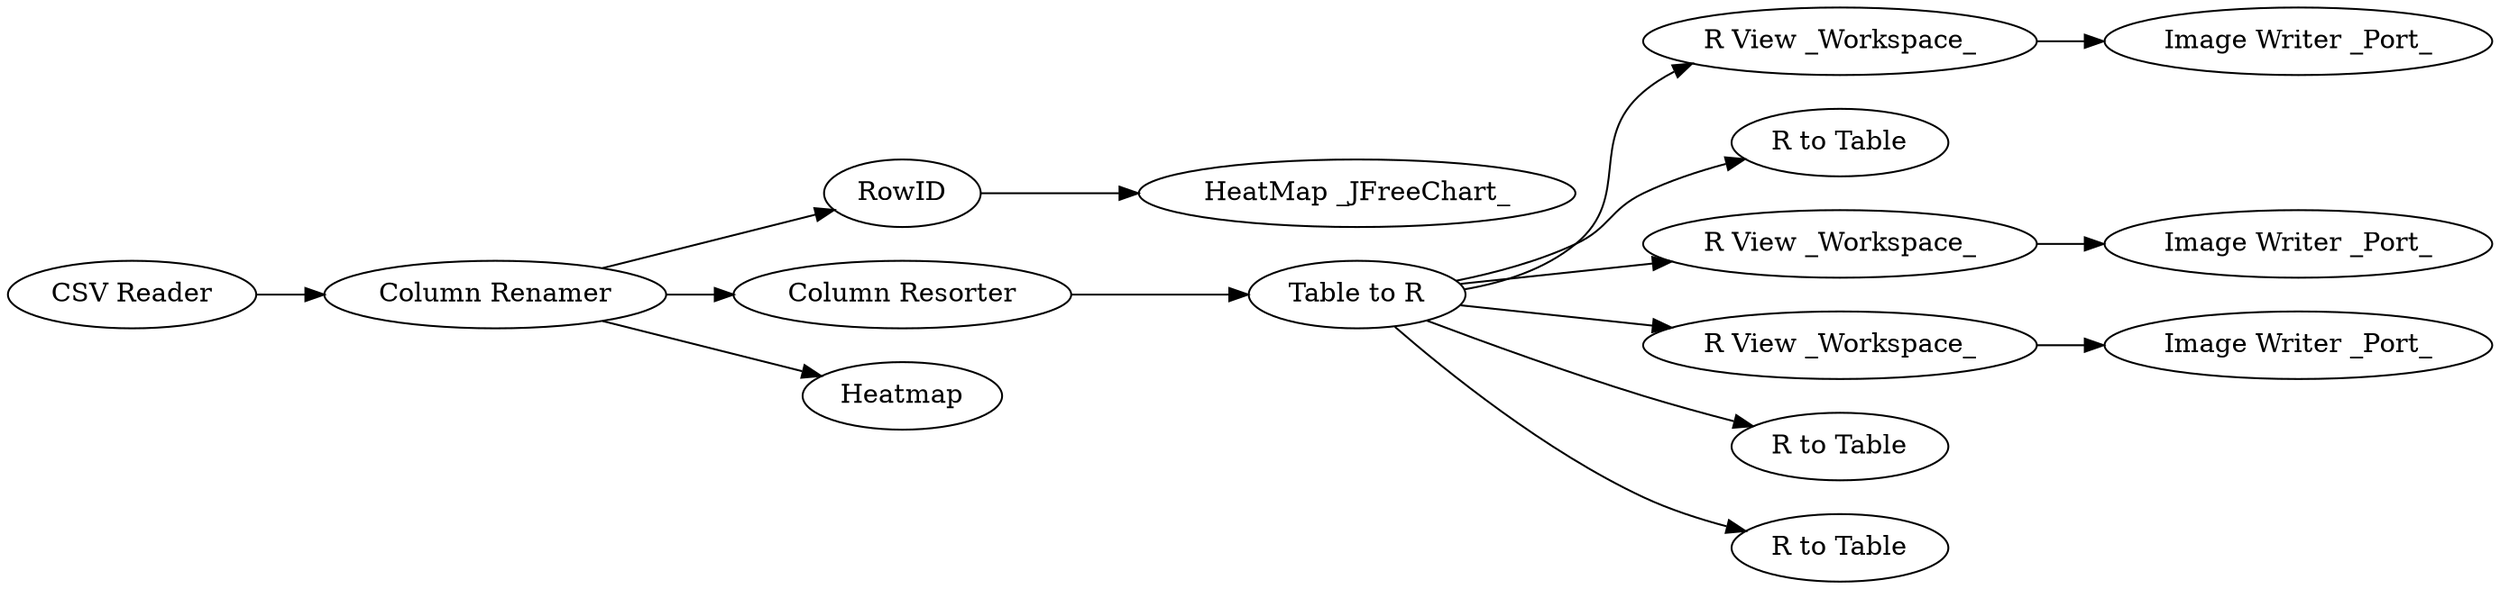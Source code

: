 digraph {
	188 -> 194
	167 -> 172
	168 -> 3
	195 -> 168
	167 -> 131
	167 -> 185
	195 -> 169
	167 -> 170
	167 -> 188
	169 -> 167
	167 -> 173
	191 -> 195
	185 -> 193
	131 -> 189
	195 -> 4
	170 [label="R to Table"]
	168 [label=RowID]
	167 [label="Table to R"]
	185 [label="R View _Workspace_"]
	189 [label="Image Writer _Port_"]
	169 [label="Column Resorter"]
	188 [label="R View _Workspace_"]
	173 [label="R to Table"]
	191 [label="CSV Reader"]
	131 [label="R View _Workspace_"]
	4 [label=Heatmap]
	193 [label="Image Writer _Port_"]
	194 [label="Image Writer _Port_"]
	172 [label="R to Table"]
	3 [label="HeatMap _JFreeChart_"]
	195 [label="Column Renamer"]
	rankdir=LR
}
